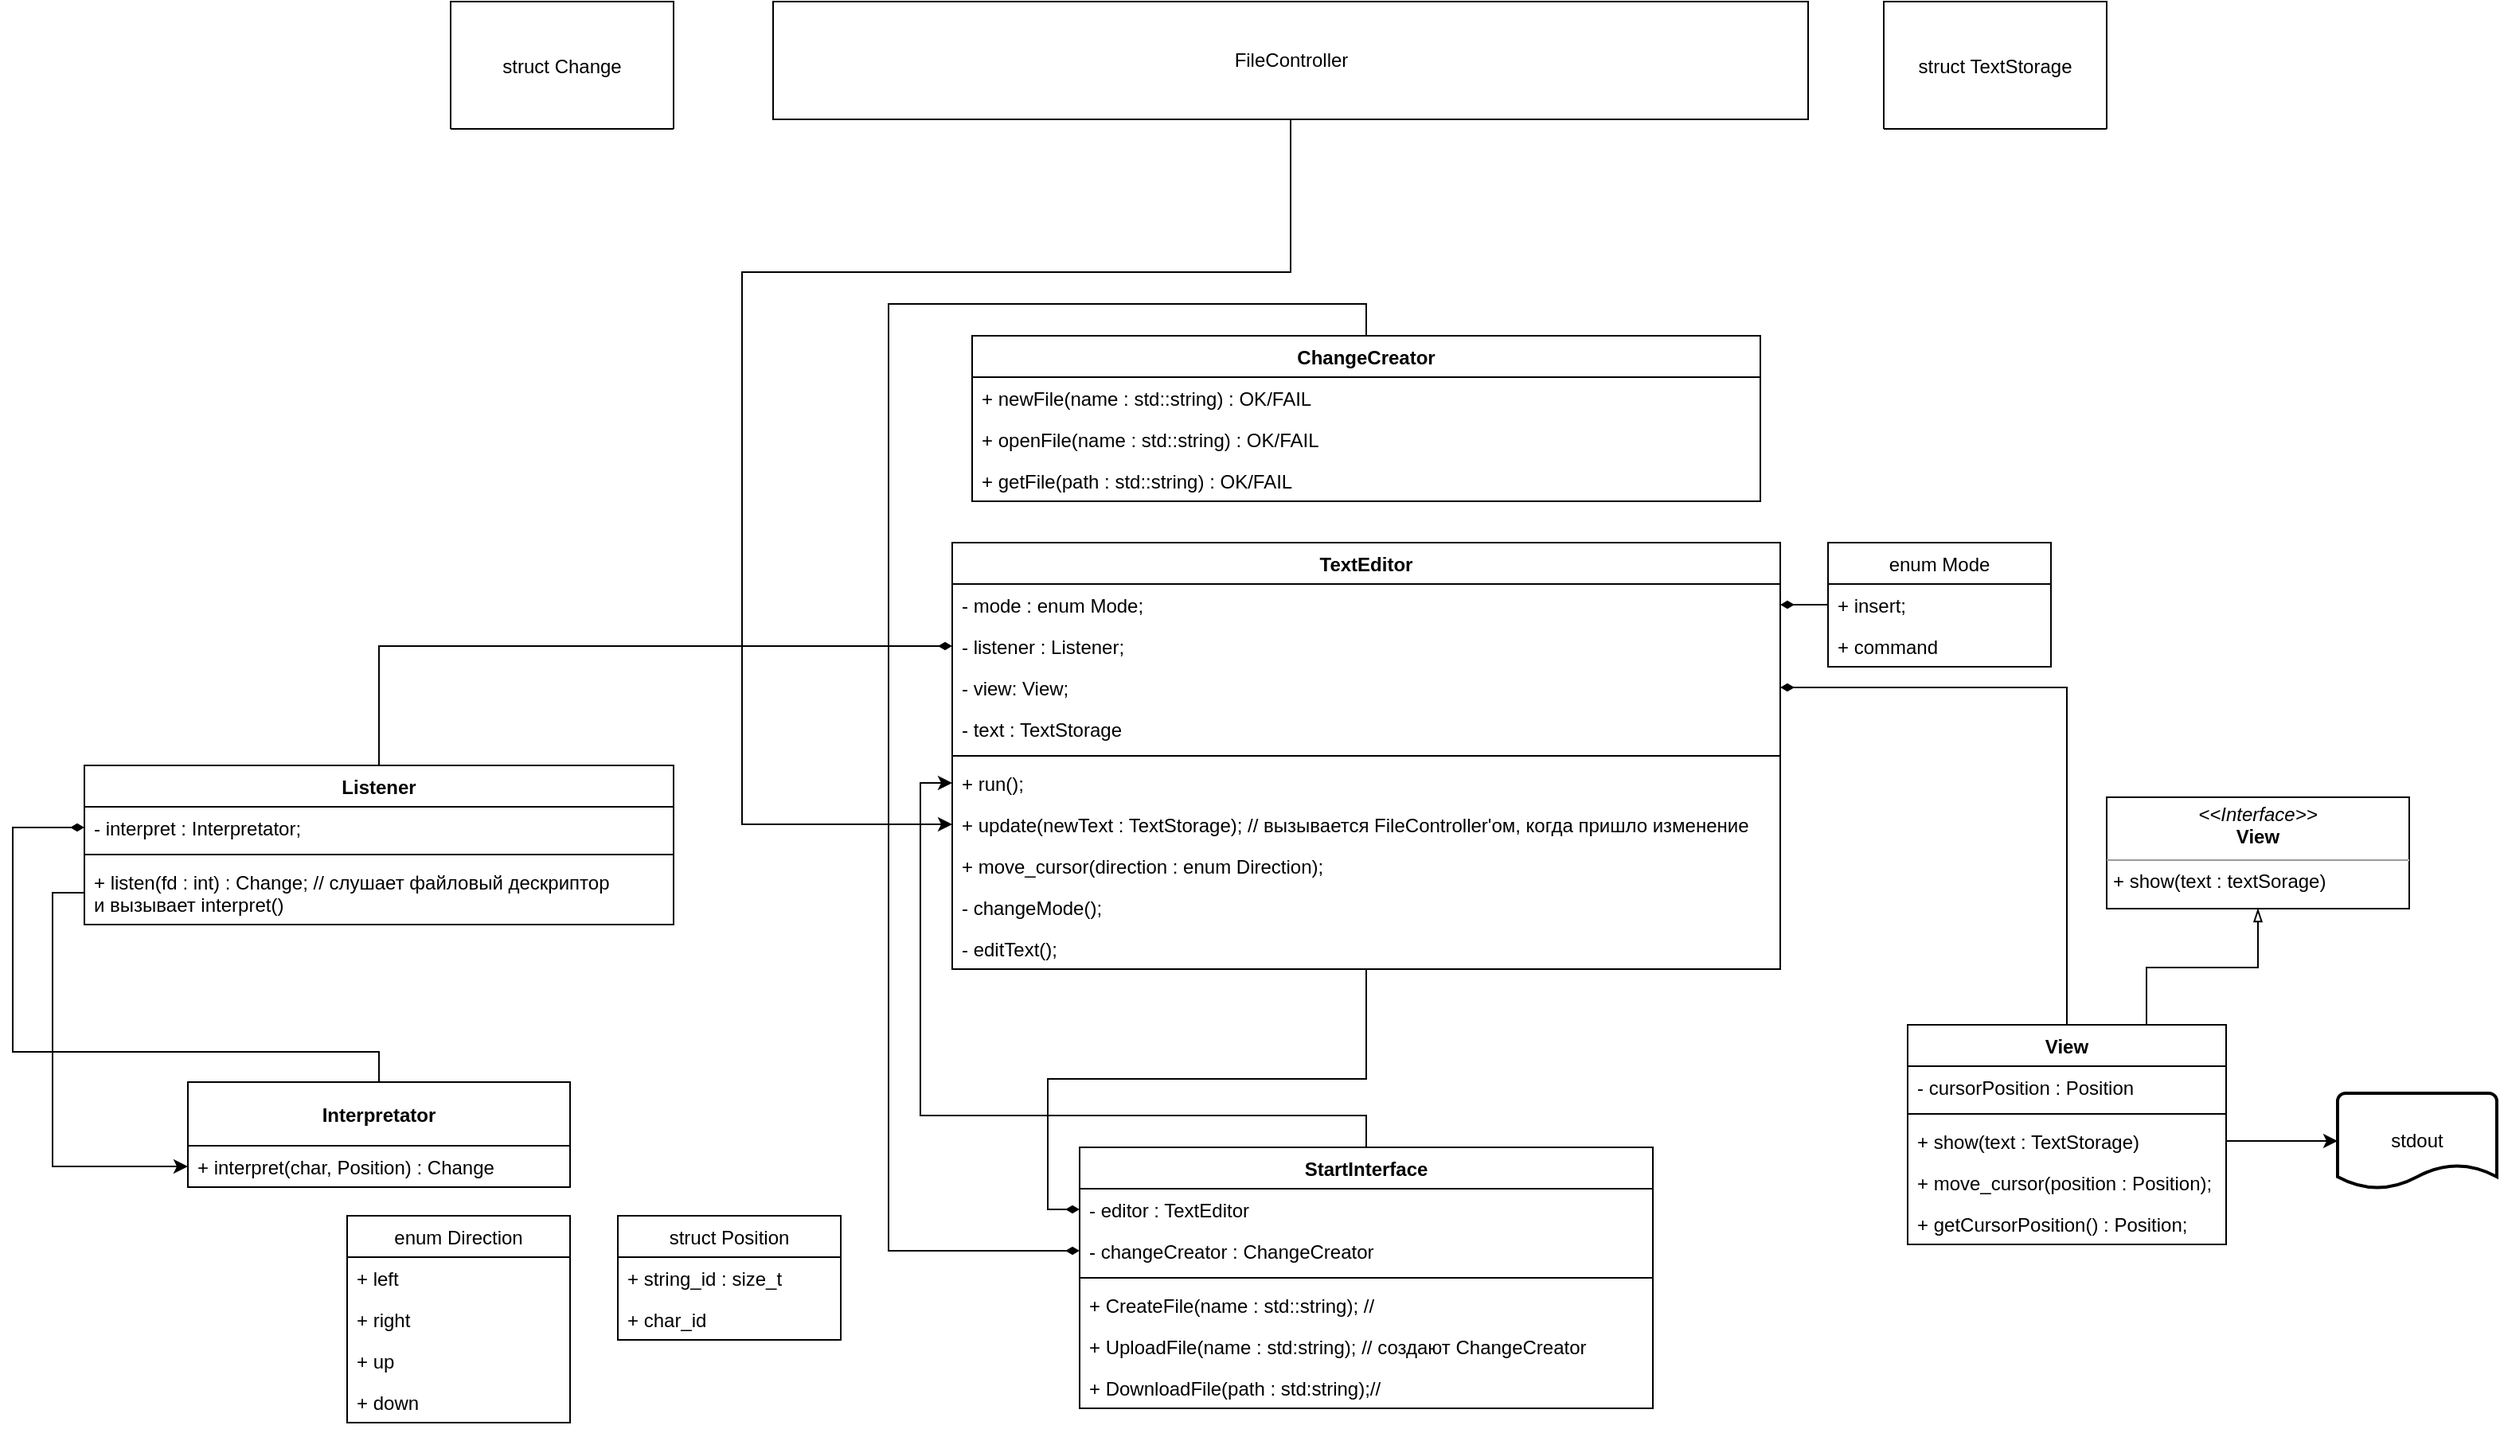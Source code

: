 <mxfile version="13.9.6" type="github">
  <diagram name="Page-1" id="c4acf3e9-155e-7222-9cf6-157b1a14988f">
    <mxGraphModel dx="2969" dy="2224" grid="1" gridSize="10" guides="1" tooltips="1" connect="1" arrows="1" fold="1" page="1" pageScale="1" pageWidth="850" pageHeight="1100" background="#ffffff" math="0" shadow="0">
      <root>
        <mxCell id="0" />
        <mxCell id="1" parent="0" />
        <mxCell id="hnKE0iUe3Jr1pW1MbRe9-419" style="edgeStyle=orthogonalEdgeStyle;rounded=0;orthogonalLoop=1;jettySize=auto;html=1;exitX=0.5;exitY=0;exitDx=0;exitDy=0;entryX=0;entryY=0.5;entryDx=0;entryDy=0;startArrow=none;startFill=0;endArrow=classic;endFill=1;strokeWidth=1;" edge="1" parent="1" source="VCcq0XsR7xSi-hLQ08Bg-1" target="VCcq0XsR7xSi-hLQ08Bg-15">
          <mxGeometry relative="1" as="geometry">
            <Array as="points">
              <mxPoint x="60" y="-350" />
              <mxPoint x="-220" y="-350" />
              <mxPoint x="-220" y="-559" />
            </Array>
          </mxGeometry>
        </mxCell>
        <mxCell id="VCcq0XsR7xSi-hLQ08Bg-1" value="StartInterface" style="swimlane;fontStyle=1;align=center;verticalAlign=top;childLayout=stackLayout;horizontal=1;startSize=26;horizontalStack=0;resizeParent=1;resizeParentMax=0;resizeLast=0;collapsible=1;marginBottom=0;" parent="1" vertex="1">
          <mxGeometry x="-120" y="-330" width="360" height="164" as="geometry" />
        </mxCell>
        <mxCell id="hnKE0iUe3Jr1pW1MbRe9-396" value="- editor : TextEditor" style="text;strokeColor=none;fillColor=none;align=left;verticalAlign=top;spacingLeft=4;spacingRight=4;overflow=hidden;rotatable=0;points=[[0,0.5],[1,0.5]];portConstraint=eastwest;" vertex="1" parent="VCcq0XsR7xSi-hLQ08Bg-1">
          <mxGeometry y="26" width="360" height="26" as="geometry" />
        </mxCell>
        <mxCell id="hnKE0iUe3Jr1pW1MbRe9-416" value="- changeCreator : ChangeCreator" style="text;strokeColor=none;fillColor=none;align=left;verticalAlign=top;spacingLeft=4;spacingRight=4;overflow=hidden;rotatable=0;points=[[0,0.5],[1,0.5]];portConstraint=eastwest;" vertex="1" parent="VCcq0XsR7xSi-hLQ08Bg-1">
          <mxGeometry y="52" width="360" height="26" as="geometry" />
        </mxCell>
        <mxCell id="hnKE0iUe3Jr1pW1MbRe9-394" value="" style="line;strokeWidth=1;fillColor=none;align=left;verticalAlign=middle;spacingTop=-1;spacingLeft=3;spacingRight=3;rotatable=0;labelPosition=right;points=[];portConstraint=eastwest;" vertex="1" parent="VCcq0XsR7xSi-hLQ08Bg-1">
          <mxGeometry y="78" width="360" height="8" as="geometry" />
        </mxCell>
        <mxCell id="VCcq0XsR7xSi-hLQ08Bg-4" value="+ CreateFile(name : std::string); //" style="text;strokeColor=none;fillColor=none;align=left;verticalAlign=top;spacingLeft=4;spacingRight=4;overflow=hidden;rotatable=0;points=[[0,0.5],[1,0.5]];portConstraint=eastwest;" parent="VCcq0XsR7xSi-hLQ08Bg-1" vertex="1">
          <mxGeometry y="86" width="360" height="26" as="geometry" />
        </mxCell>
        <mxCell id="hnKE0iUe3Jr1pW1MbRe9-22" value="+ UploadFile(name : std:string); // создают ChangeCreator" style="text;strokeColor=none;fillColor=none;align=left;verticalAlign=top;spacingLeft=4;spacingRight=4;overflow=hidden;rotatable=0;points=[[0,0.5],[1,0.5]];portConstraint=eastwest;" vertex="1" parent="VCcq0XsR7xSi-hLQ08Bg-1">
          <mxGeometry y="112" width="360" height="26" as="geometry" />
        </mxCell>
        <mxCell id="hnKE0iUe3Jr1pW1MbRe9-16" value="+ DownloadFile(path : std:string);//" style="text;strokeColor=none;fillColor=none;align=left;verticalAlign=top;spacingLeft=4;spacingRight=4;overflow=hidden;rotatable=0;points=[[0,0.5],[1,0.5]];portConstraint=eastwest;" vertex="1" parent="VCcq0XsR7xSi-hLQ08Bg-1">
          <mxGeometry y="138" width="360" height="26" as="geometry" />
        </mxCell>
        <mxCell id="hnKE0iUe3Jr1pW1MbRe9-398" style="edgeStyle=orthogonalEdgeStyle;rounded=0;orthogonalLoop=1;jettySize=auto;html=1;entryX=0;entryY=0.5;entryDx=0;entryDy=0;startArrow=none;startFill=0;endArrow=diamondThin;endFill=1;strokeWidth=1;" edge="1" parent="1" source="VCcq0XsR7xSi-hLQ08Bg-12" target="hnKE0iUe3Jr1pW1MbRe9-396">
          <mxGeometry relative="1" as="geometry" />
        </mxCell>
        <mxCell id="VCcq0XsR7xSi-hLQ08Bg-12" value="TextEditor" style="swimlane;fontStyle=1;align=center;verticalAlign=top;childLayout=stackLayout;horizontal=1;startSize=26;horizontalStack=0;resizeParent=1;resizeParentMax=0;resizeLast=0;collapsible=1;marginBottom=0;" parent="1" vertex="1">
          <mxGeometry x="-200" y="-710" width="520" height="268" as="geometry" />
        </mxCell>
        <mxCell id="VCcq0XsR7xSi-hLQ08Bg-20" value="- mode : enum Mode;" style="text;strokeColor=none;fillColor=none;align=left;verticalAlign=top;spacingLeft=4;spacingRight=4;overflow=hidden;rotatable=0;points=[[0,0.5],[1,0.5]];portConstraint=eastwest;" parent="VCcq0XsR7xSi-hLQ08Bg-12" vertex="1">
          <mxGeometry y="26" width="520" height="26" as="geometry" />
        </mxCell>
        <mxCell id="hnKE0iUe3Jr1pW1MbRe9-60" value="- listener : Listener;" style="text;strokeColor=none;fillColor=none;align=left;verticalAlign=top;spacingLeft=4;spacingRight=4;overflow=hidden;rotatable=0;points=[[0,0.5],[1,0.5]];portConstraint=eastwest;" vertex="1" parent="VCcq0XsR7xSi-hLQ08Bg-12">
          <mxGeometry y="52" width="520" height="26" as="geometry" />
        </mxCell>
        <mxCell id="hnKE0iUe3Jr1pW1MbRe9-377" value="- view: View;" style="text;strokeColor=none;fillColor=none;align=left;verticalAlign=top;spacingLeft=4;spacingRight=4;overflow=hidden;rotatable=0;points=[[0,0.5],[1,0.5]];portConstraint=eastwest;" vertex="1" parent="VCcq0XsR7xSi-hLQ08Bg-12">
          <mxGeometry y="78" width="520" height="26" as="geometry" />
        </mxCell>
        <mxCell id="hnKE0iUe3Jr1pW1MbRe9-388" value="- text : TextStorage" style="text;strokeColor=none;fillColor=none;align=left;verticalAlign=top;spacingLeft=4;spacingRight=4;overflow=hidden;rotatable=0;points=[[0,0.5],[1,0.5]];portConstraint=eastwest;" vertex="1" parent="VCcq0XsR7xSi-hLQ08Bg-12">
          <mxGeometry y="104" width="520" height="26" as="geometry" />
        </mxCell>
        <mxCell id="VCcq0XsR7xSi-hLQ08Bg-14" value="" style="line;strokeWidth=1;fillColor=none;align=left;verticalAlign=middle;spacingTop=-1;spacingLeft=3;spacingRight=3;rotatable=0;labelPosition=right;points=[];portConstraint=eastwest;" parent="VCcq0XsR7xSi-hLQ08Bg-12" vertex="1">
          <mxGeometry y="130" width="520" height="8" as="geometry" />
        </mxCell>
        <mxCell id="VCcq0XsR7xSi-hLQ08Bg-15" value="+ run();" style="text;strokeColor=none;fillColor=none;align=left;verticalAlign=top;spacingLeft=4;spacingRight=4;overflow=hidden;rotatable=0;points=[[0,0.5],[1,0.5]];portConstraint=eastwest;" parent="VCcq0XsR7xSi-hLQ08Bg-12" vertex="1">
          <mxGeometry y="138" width="520" height="26" as="geometry" />
        </mxCell>
        <mxCell id="VCcq0XsR7xSi-hLQ08Bg-23" value="+ update(newText : TextStorage); // вызывается FileController&#39;ом, когда пришло изменение" style="text;strokeColor=none;fillColor=none;align=left;verticalAlign=top;spacingLeft=4;spacingRight=4;overflow=hidden;rotatable=0;points=[[0,0.5],[1,0.5]];portConstraint=eastwest;" parent="VCcq0XsR7xSi-hLQ08Bg-12" vertex="1">
          <mxGeometry y="164" width="520" height="26" as="geometry" />
        </mxCell>
        <mxCell id="hnKE0iUe3Jr1pW1MbRe9-387" value="+ move_cursor(direction : enum Direction);" style="text;strokeColor=none;fillColor=none;align=left;verticalAlign=top;spacingLeft=4;spacingRight=4;overflow=hidden;rotatable=0;points=[[0,0.5],[1,0.5]];portConstraint=eastwest;" vertex="1" parent="VCcq0XsR7xSi-hLQ08Bg-12">
          <mxGeometry y="190" width="520" height="26" as="geometry" />
        </mxCell>
        <mxCell id="VCcq0XsR7xSi-hLQ08Bg-21" value="- changeMode();" style="text;strokeColor=none;fillColor=none;align=left;verticalAlign=top;spacingLeft=4;spacingRight=4;overflow=hidden;rotatable=0;points=[[0,0.5],[1,0.5]];portConstraint=eastwest;" parent="VCcq0XsR7xSi-hLQ08Bg-12" vertex="1">
          <mxGeometry y="216" width="520" height="26" as="geometry" />
        </mxCell>
        <mxCell id="VCcq0XsR7xSi-hLQ08Bg-22" value="- editText();" style="text;strokeColor=none;fillColor=none;align=left;verticalAlign=top;spacingLeft=4;spacingRight=4;overflow=hidden;rotatable=0;points=[[0,0.5],[1,0.5]];portConstraint=eastwest;" parent="VCcq0XsR7xSi-hLQ08Bg-12" vertex="1">
          <mxGeometry y="242" width="520" height="26" as="geometry" />
        </mxCell>
        <mxCell id="VCcq0XsR7xSi-hLQ08Bg-39" value="Interpretator" style="swimlane;fontStyle=1;align=center;verticalAlign=middle;childLayout=stackLayout;horizontal=1;startSize=40;horizontalStack=0;resizeParent=1;resizeParentMax=0;resizeLast=0;collapsible=1;marginBottom=0;" parent="1" vertex="1">
          <mxGeometry x="-680" y="-371" width="240" height="66" as="geometry" />
        </mxCell>
        <mxCell id="hnKE0iUe3Jr1pW1MbRe9-418" value="+ interpret(char, Position) : Change" style="text;strokeColor=none;fillColor=none;align=left;verticalAlign=top;spacingLeft=4;spacingRight=4;overflow=hidden;rotatable=0;points=[[0,0.5],[1,0.5]];portConstraint=eastwest;" vertex="1" parent="VCcq0XsR7xSi-hLQ08Bg-39">
          <mxGeometry y="40" width="240" height="26" as="geometry" />
        </mxCell>
        <mxCell id="hnKE0iUe3Jr1pW1MbRe9-67" style="edgeStyle=orthogonalEdgeStyle;rounded=0;orthogonalLoop=1;jettySize=auto;html=1;exitX=0.5;exitY=1;exitDx=0;exitDy=0;entryX=0;entryY=0.5;entryDx=0;entryDy=0;startArrow=none;startFill=0;endArrow=classic;endFill=1;strokeWidth=1;" edge="1" parent="1" source="hnKE0iUe3Jr1pW1MbRe9-3" target="VCcq0XsR7xSi-hLQ08Bg-23">
          <mxGeometry relative="1" as="geometry">
            <Array as="points">
              <mxPoint x="12" y="-880" />
              <mxPoint x="-332" y="-880" />
              <mxPoint x="-332" y="-533" />
            </Array>
          </mxGeometry>
        </mxCell>
        <mxCell id="hnKE0iUe3Jr1pW1MbRe9-3" value="FileController" style="rounded=0;whiteSpace=wrap;html=1;" vertex="1" parent="1">
          <mxGeometry x="-312.5" y="-1050" width="650" height="74" as="geometry" />
        </mxCell>
        <mxCell id="hnKE0iUe3Jr1pW1MbRe9-417" style="edgeStyle=orthogonalEdgeStyle;rounded=0;orthogonalLoop=1;jettySize=auto;html=1;exitX=0.5;exitY=0;exitDx=0;exitDy=0;entryX=0;entryY=0.5;entryDx=0;entryDy=0;startArrow=none;startFill=0;endArrow=diamondThin;endFill=1;strokeWidth=1;" edge="1" parent="1" source="hnKE0iUe3Jr1pW1MbRe9-9" target="hnKE0iUe3Jr1pW1MbRe9-416">
          <mxGeometry relative="1" as="geometry">
            <Array as="points">
              <mxPoint x="60" y="-860" />
              <mxPoint x="-240" y="-860" />
              <mxPoint x="-240" y="-265" />
            </Array>
          </mxGeometry>
        </mxCell>
        <mxCell id="hnKE0iUe3Jr1pW1MbRe9-9" value="ChangeCreator" style="swimlane;fontStyle=1;align=center;verticalAlign=top;childLayout=stackLayout;horizontal=1;startSize=26;horizontalStack=0;resizeParent=1;resizeParentMax=0;resizeLast=0;collapsible=1;marginBottom=0;" vertex="1" parent="1">
          <mxGeometry x="-187.5" y="-840" width="495" height="104" as="geometry" />
        </mxCell>
        <mxCell id="hnKE0iUe3Jr1pW1MbRe9-12" value="+ newFile(name : std::string) : OK/FAIL" style="text;strokeColor=none;fillColor=none;align=left;verticalAlign=top;spacingLeft=4;spacingRight=4;overflow=hidden;rotatable=0;points=[[0,0.5],[1,0.5]];portConstraint=eastwest;" vertex="1" parent="hnKE0iUe3Jr1pW1MbRe9-9">
          <mxGeometry y="26" width="495" height="26" as="geometry" />
        </mxCell>
        <mxCell id="hnKE0iUe3Jr1pW1MbRe9-26" value="+ openFile(name : std::string) : OK/FAIL" style="text;strokeColor=none;fillColor=none;align=left;verticalAlign=top;spacingLeft=4;spacingRight=4;overflow=hidden;rotatable=0;points=[[0,0.5],[1,0.5]];portConstraint=eastwest;" vertex="1" parent="hnKE0iUe3Jr1pW1MbRe9-9">
          <mxGeometry y="52" width="495" height="26" as="geometry" />
        </mxCell>
        <mxCell id="hnKE0iUe3Jr1pW1MbRe9-32" value="+ getFile(path : std::string) : OK/FAIL" style="text;strokeColor=none;fillColor=none;align=left;verticalAlign=top;spacingLeft=4;spacingRight=4;overflow=hidden;rotatable=0;points=[[0,0.5],[1,0.5]];portConstraint=eastwest;" vertex="1" parent="hnKE0iUe3Jr1pW1MbRe9-9">
          <mxGeometry y="78" width="495" height="26" as="geometry" />
        </mxCell>
        <mxCell id="hnKE0iUe3Jr1pW1MbRe9-29" style="edgeStyle=orthogonalEdgeStyle;rounded=0;orthogonalLoop=1;jettySize=auto;html=1;entryX=0.5;entryY=0;entryDx=0;entryDy=0;startArrow=diamondThin;startFill=1;endArrow=none;endFill=0;strokeWidth=1;exitX=0;exitY=0.5;exitDx=0;exitDy=0;" edge="1" parent="1" source="VCcq0XsR7xSi-hLQ08Bg-49" target="VCcq0XsR7xSi-hLQ08Bg-39">
          <mxGeometry relative="1" as="geometry">
            <Array as="points">
              <mxPoint x="-790" y="-531" />
              <mxPoint x="-790" y="-390" />
              <mxPoint x="-560" y="-390" />
            </Array>
          </mxGeometry>
        </mxCell>
        <mxCell id="hnKE0iUe3Jr1pW1MbRe9-30" value="stdout" style="strokeWidth=2;html=1;shape=mxgraph.flowchart.document2;whiteSpace=wrap;size=0.25;" vertex="1" parent="1">
          <mxGeometry x="670" y="-364" width="100" height="60" as="geometry" />
        </mxCell>
        <mxCell id="hnKE0iUe3Jr1pW1MbRe9-31" style="edgeStyle=orthogonalEdgeStyle;rounded=0;orthogonalLoop=1;jettySize=auto;html=1;exitX=1;exitY=0.5;exitDx=0;exitDy=0;entryX=0;entryY=0.5;entryDx=0;entryDy=0;entryPerimeter=0;startArrow=none;startFill=0;endArrow=classic;endFill=1;strokeWidth=1;" edge="1" parent="1" source="hnKE0iUe3Jr1pW1MbRe9-376" target="hnKE0iUe3Jr1pW1MbRe9-30">
          <mxGeometry relative="1" as="geometry">
            <mxPoint x="200.0" y="-367" as="sourcePoint" />
          </mxGeometry>
        </mxCell>
        <mxCell id="hnKE0iUe3Jr1pW1MbRe9-66" style="edgeStyle=orthogonalEdgeStyle;rounded=0;orthogonalLoop=1;jettySize=auto;html=1;exitX=0.5;exitY=0;exitDx=0;exitDy=0;entryX=0;entryY=0.5;entryDx=0;entryDy=0;startArrow=none;startFill=0;endArrow=diamondThin;endFill=1;strokeWidth=1;" edge="1" parent="1" source="hnKE0iUe3Jr1pW1MbRe9-55" target="hnKE0iUe3Jr1pW1MbRe9-60">
          <mxGeometry relative="1" as="geometry">
            <Array as="points">
              <mxPoint x="-560" y="-645" />
            </Array>
          </mxGeometry>
        </mxCell>
        <mxCell id="hnKE0iUe3Jr1pW1MbRe9-55" value="Listener" style="swimlane;fontStyle=1;align=center;verticalAlign=top;childLayout=stackLayout;horizontal=1;startSize=26;horizontalStack=0;resizeParent=1;resizeParentMax=0;resizeLast=0;collapsible=1;marginBottom=0;" vertex="1" parent="1">
          <mxGeometry x="-745" y="-570" width="370" height="100" as="geometry" />
        </mxCell>
        <mxCell id="VCcq0XsR7xSi-hLQ08Bg-49" value="- interpret : Interpretator;" style="text;strokeColor=none;fillColor=none;align=left;verticalAlign=top;spacingLeft=4;spacingRight=4;overflow=hidden;rotatable=0;points=[[0,0.5],[1,0.5]];portConstraint=eastwest;" parent="hnKE0iUe3Jr1pW1MbRe9-55" vertex="1">
          <mxGeometry y="26" width="370" height="26" as="geometry" />
        </mxCell>
        <mxCell id="hnKE0iUe3Jr1pW1MbRe9-57" value="" style="line;strokeWidth=1;fillColor=none;align=left;verticalAlign=middle;spacingTop=-1;spacingLeft=3;spacingRight=3;rotatable=0;labelPosition=right;points=[];portConstraint=eastwest;" vertex="1" parent="hnKE0iUe3Jr1pW1MbRe9-55">
          <mxGeometry y="52" width="370" height="8" as="geometry" />
        </mxCell>
        <mxCell id="VCcq0XsR7xSi-hLQ08Bg-17" value="+ listen(fd : int) : Change; // слушает файловый дескриптор &#xa;и вызывает interpret()" style="text;strokeColor=none;fillColor=none;align=left;verticalAlign=top;spacingLeft=4;spacingRight=4;overflow=hidden;rotatable=0;points=[[0,0.5],[1,0.5]];portConstraint=eastwest;" parent="hnKE0iUe3Jr1pW1MbRe9-55" vertex="1">
          <mxGeometry y="60" width="370" height="40" as="geometry" />
        </mxCell>
        <mxCell id="hnKE0iUe3Jr1pW1MbRe9-61" value="enum Mode" style="swimlane;fontStyle=0;childLayout=stackLayout;horizontal=1;startSize=26;fillColor=none;horizontalStack=0;resizeParent=1;resizeParentMax=0;resizeLast=0;collapsible=1;marginBottom=0;" vertex="1" parent="1">
          <mxGeometry x="350" y="-710" width="140" height="78" as="geometry" />
        </mxCell>
        <mxCell id="hnKE0iUe3Jr1pW1MbRe9-62" value="+ insert;" style="text;strokeColor=none;fillColor=none;align=left;verticalAlign=top;spacingLeft=4;spacingRight=4;overflow=hidden;rotatable=0;points=[[0,0.5],[1,0.5]];portConstraint=eastwest;" vertex="1" parent="hnKE0iUe3Jr1pW1MbRe9-61">
          <mxGeometry y="26" width="140" height="26" as="geometry" />
        </mxCell>
        <mxCell id="hnKE0iUe3Jr1pW1MbRe9-63" value="+ command" style="text;strokeColor=none;fillColor=none;align=left;verticalAlign=top;spacingLeft=4;spacingRight=4;overflow=hidden;rotatable=0;points=[[0,0.5],[1,0.5]];portConstraint=eastwest;" vertex="1" parent="hnKE0iUe3Jr1pW1MbRe9-61">
          <mxGeometry y="52" width="140" height="26" as="geometry" />
        </mxCell>
        <mxCell id="hnKE0iUe3Jr1pW1MbRe9-65" style="edgeStyle=orthogonalEdgeStyle;rounded=0;orthogonalLoop=1;jettySize=auto;html=1;exitX=0;exitY=0.5;exitDx=0;exitDy=0;entryX=1;entryY=0.5;entryDx=0;entryDy=0;startArrow=none;startFill=0;endArrow=diamondThin;endFill=1;strokeWidth=1;" edge="1" parent="1" source="hnKE0iUe3Jr1pW1MbRe9-62" target="VCcq0XsR7xSi-hLQ08Bg-20">
          <mxGeometry relative="1" as="geometry" />
        </mxCell>
        <mxCell id="hnKE0iUe3Jr1pW1MbRe9-382" style="edgeStyle=orthogonalEdgeStyle;rounded=0;orthogonalLoop=1;jettySize=auto;html=1;exitX=0.5;exitY=0;exitDx=0;exitDy=0;entryX=1;entryY=0.5;entryDx=0;entryDy=0;startArrow=none;startFill=0;endArrow=diamondThin;endFill=1;strokeWidth=1;" edge="1" parent="1" source="hnKE0iUe3Jr1pW1MbRe9-373" target="hnKE0iUe3Jr1pW1MbRe9-377">
          <mxGeometry relative="1" as="geometry">
            <Array as="points">
              <mxPoint x="500" y="-619" />
            </Array>
          </mxGeometry>
        </mxCell>
        <mxCell id="hnKE0iUe3Jr1pW1MbRe9-401" style="edgeStyle=orthogonalEdgeStyle;rounded=0;orthogonalLoop=1;jettySize=auto;html=1;exitX=0.75;exitY=0;exitDx=0;exitDy=0;startArrow=none;startFill=0;endArrow=blockThin;endFill=0;strokeWidth=1;" edge="1" parent="1" source="hnKE0iUe3Jr1pW1MbRe9-373" target="hnKE0iUe3Jr1pW1MbRe9-399">
          <mxGeometry relative="1" as="geometry">
            <Array as="points">
              <mxPoint x="550" y="-443" />
              <mxPoint x="620" y="-443" />
            </Array>
          </mxGeometry>
        </mxCell>
        <mxCell id="hnKE0iUe3Jr1pW1MbRe9-373" value="View" style="swimlane;fontStyle=1;align=center;verticalAlign=top;childLayout=stackLayout;horizontal=1;startSize=26;horizontalStack=0;resizeParent=1;resizeParentMax=0;resizeLast=0;collapsible=1;marginBottom=0;" vertex="1" parent="1">
          <mxGeometry x="400" y="-407" width="200" height="138" as="geometry" />
        </mxCell>
        <mxCell id="hnKE0iUe3Jr1pW1MbRe9-374" value="- cursorPosition : Position" style="text;strokeColor=none;fillColor=none;align=left;verticalAlign=top;spacingLeft=4;spacingRight=4;overflow=hidden;rotatable=0;points=[[0,0.5],[1,0.5]];portConstraint=eastwest;" vertex="1" parent="hnKE0iUe3Jr1pW1MbRe9-373">
          <mxGeometry y="26" width="200" height="26" as="geometry" />
        </mxCell>
        <mxCell id="hnKE0iUe3Jr1pW1MbRe9-375" value="" style="line;strokeWidth=1;fillColor=none;align=left;verticalAlign=middle;spacingTop=-1;spacingLeft=3;spacingRight=3;rotatable=0;labelPosition=right;points=[];portConstraint=eastwest;" vertex="1" parent="hnKE0iUe3Jr1pW1MbRe9-373">
          <mxGeometry y="52" width="200" height="8" as="geometry" />
        </mxCell>
        <mxCell id="hnKE0iUe3Jr1pW1MbRe9-376" value="+ show(text : TextStorage)" style="text;strokeColor=none;fillColor=none;align=left;verticalAlign=top;spacingLeft=4;spacingRight=4;overflow=hidden;rotatable=0;points=[[0,0.5],[1,0.5]];portConstraint=eastwest;" vertex="1" parent="hnKE0iUe3Jr1pW1MbRe9-373">
          <mxGeometry y="60" width="200" height="26" as="geometry" />
        </mxCell>
        <mxCell id="VCcq0XsR7xSi-hLQ08Bg-16" value="+ move_cursor(position : Position);" style="text;strokeColor=none;fillColor=none;align=left;verticalAlign=top;spacingLeft=4;spacingRight=4;overflow=hidden;rotatable=0;points=[[0,0.5],[1,0.5]];portConstraint=eastwest;" parent="hnKE0iUe3Jr1pW1MbRe9-373" vertex="1">
          <mxGeometry y="86" width="200" height="26" as="geometry" />
        </mxCell>
        <mxCell id="hnKE0iUe3Jr1pW1MbRe9-402" value="+ getCursorPosition() : Position;" style="text;strokeColor=none;fillColor=none;align=left;verticalAlign=top;spacingLeft=4;spacingRight=4;overflow=hidden;rotatable=0;points=[[0,0.5],[1,0.5]];portConstraint=eastwest;" vertex="1" parent="hnKE0iUe3Jr1pW1MbRe9-373">
          <mxGeometry y="112" width="200" height="26" as="geometry" />
        </mxCell>
        <mxCell id="hnKE0iUe3Jr1pW1MbRe9-383" value="struct TextStorage" style="swimlane;fontStyle=0;childLayout=stackLayout;horizontal=1;startSize=80;fillColor=none;horizontalStack=0;resizeParent=1;resizeParentMax=0;resizeLast=0;collapsible=1;marginBottom=0;" vertex="1" parent="1">
          <mxGeometry x="385" y="-1050" width="140" height="80" as="geometry" />
        </mxCell>
        <mxCell id="hnKE0iUe3Jr1pW1MbRe9-389" value="enum Direction" style="swimlane;fontStyle=0;childLayout=stackLayout;horizontal=1;startSize=26;fillColor=none;horizontalStack=0;resizeParent=1;resizeParentMax=0;resizeLast=0;collapsible=1;marginBottom=0;" vertex="1" parent="1">
          <mxGeometry x="-580" y="-287" width="140" height="130" as="geometry" />
        </mxCell>
        <mxCell id="hnKE0iUe3Jr1pW1MbRe9-390" value="+ left" style="text;strokeColor=none;fillColor=none;align=left;verticalAlign=top;spacingLeft=4;spacingRight=4;overflow=hidden;rotatable=0;points=[[0,0.5],[1,0.5]];portConstraint=eastwest;" vertex="1" parent="hnKE0iUe3Jr1pW1MbRe9-389">
          <mxGeometry y="26" width="140" height="26" as="geometry" />
        </mxCell>
        <mxCell id="hnKE0iUe3Jr1pW1MbRe9-392" value="+ right" style="text;strokeColor=none;fillColor=none;align=left;verticalAlign=top;spacingLeft=4;spacingRight=4;overflow=hidden;rotatable=0;points=[[0,0.5],[1,0.5]];portConstraint=eastwest;" vertex="1" parent="hnKE0iUe3Jr1pW1MbRe9-389">
          <mxGeometry y="52" width="140" height="26" as="geometry" />
        </mxCell>
        <mxCell id="hnKE0iUe3Jr1pW1MbRe9-393" value="+ up" style="text;strokeColor=none;fillColor=none;align=left;verticalAlign=top;spacingLeft=4;spacingRight=4;overflow=hidden;rotatable=0;points=[[0,0.5],[1,0.5]];portConstraint=eastwest;" vertex="1" parent="hnKE0iUe3Jr1pW1MbRe9-389">
          <mxGeometry y="78" width="140" height="26" as="geometry" />
        </mxCell>
        <mxCell id="hnKE0iUe3Jr1pW1MbRe9-391" value="+ down" style="text;strokeColor=none;fillColor=none;align=left;verticalAlign=top;spacingLeft=4;spacingRight=4;overflow=hidden;rotatable=0;points=[[0,0.5],[1,0.5]];portConstraint=eastwest;" vertex="1" parent="hnKE0iUe3Jr1pW1MbRe9-389">
          <mxGeometry y="104" width="140" height="26" as="geometry" />
        </mxCell>
        <mxCell id="hnKE0iUe3Jr1pW1MbRe9-399" value="&lt;p style=&quot;margin: 0px ; margin-top: 4px ; text-align: center&quot;&gt;&lt;i&gt;&amp;lt;&amp;lt;Interface&amp;gt;&amp;gt;&lt;/i&gt;&lt;br&gt;&lt;b&gt;View&lt;/b&gt;&lt;/p&gt;&lt;hr size=&quot;1&quot;&gt;&lt;p style=&quot;margin: 0px ; margin-left: 4px&quot;&gt;&lt;/p&gt;&lt;p style=&quot;margin: 0px ; margin-left: 4px&quot;&gt;+ show(text : textSorage)&lt;/p&gt;" style="verticalAlign=top;align=left;overflow=fill;fontSize=12;fontFamily=Helvetica;html=1;" vertex="1" parent="1">
          <mxGeometry x="525" y="-550" width="190" height="70" as="geometry" />
        </mxCell>
        <mxCell id="hnKE0iUe3Jr1pW1MbRe9-403" value="struct Position" style="swimlane;fontStyle=0;childLayout=stackLayout;horizontal=1;startSize=26;fillColor=none;horizontalStack=0;resizeParent=1;resizeParentMax=0;resizeLast=0;collapsible=1;marginBottom=0;" vertex="1" parent="1">
          <mxGeometry x="-410" y="-287" width="140" height="78" as="geometry" />
        </mxCell>
        <mxCell id="hnKE0iUe3Jr1pW1MbRe9-404" value="+ string_id : size_t" style="text;strokeColor=none;fillColor=none;align=left;verticalAlign=top;spacingLeft=4;spacingRight=4;overflow=hidden;rotatable=0;points=[[0,0.5],[1,0.5]];portConstraint=eastwest;" vertex="1" parent="hnKE0iUe3Jr1pW1MbRe9-403">
          <mxGeometry y="26" width="140" height="26" as="geometry" />
        </mxCell>
        <mxCell id="hnKE0iUe3Jr1pW1MbRe9-405" value="+ char_id" style="text;strokeColor=none;fillColor=none;align=left;verticalAlign=top;spacingLeft=4;spacingRight=4;overflow=hidden;rotatable=0;points=[[0,0.5],[1,0.5]];portConstraint=eastwest;" vertex="1" parent="hnKE0iUe3Jr1pW1MbRe9-403">
          <mxGeometry y="52" width="140" height="26" as="geometry" />
        </mxCell>
        <mxCell id="hnKE0iUe3Jr1pW1MbRe9-420" style="edgeStyle=orthogonalEdgeStyle;rounded=0;orthogonalLoop=1;jettySize=auto;html=1;exitX=0;exitY=0.5;exitDx=0;exitDy=0;entryX=0;entryY=0.5;entryDx=0;entryDy=0;startArrow=none;startFill=0;endArrow=classic;endFill=1;strokeWidth=1;" edge="1" parent="1" source="VCcq0XsR7xSi-hLQ08Bg-17" target="hnKE0iUe3Jr1pW1MbRe9-418">
          <mxGeometry relative="1" as="geometry" />
        </mxCell>
        <mxCell id="hnKE0iUe3Jr1pW1MbRe9-421" value="struct Change" style="swimlane;fontStyle=0;childLayout=stackLayout;horizontal=1;startSize=80;fillColor=none;horizontalStack=0;resizeParent=1;resizeParentMax=0;resizeLast=0;collapsible=1;marginBottom=0;" vertex="1" parent="1">
          <mxGeometry x="-515" y="-1050" width="140" height="80" as="geometry" />
        </mxCell>
      </root>
    </mxGraphModel>
  </diagram>
</mxfile>
